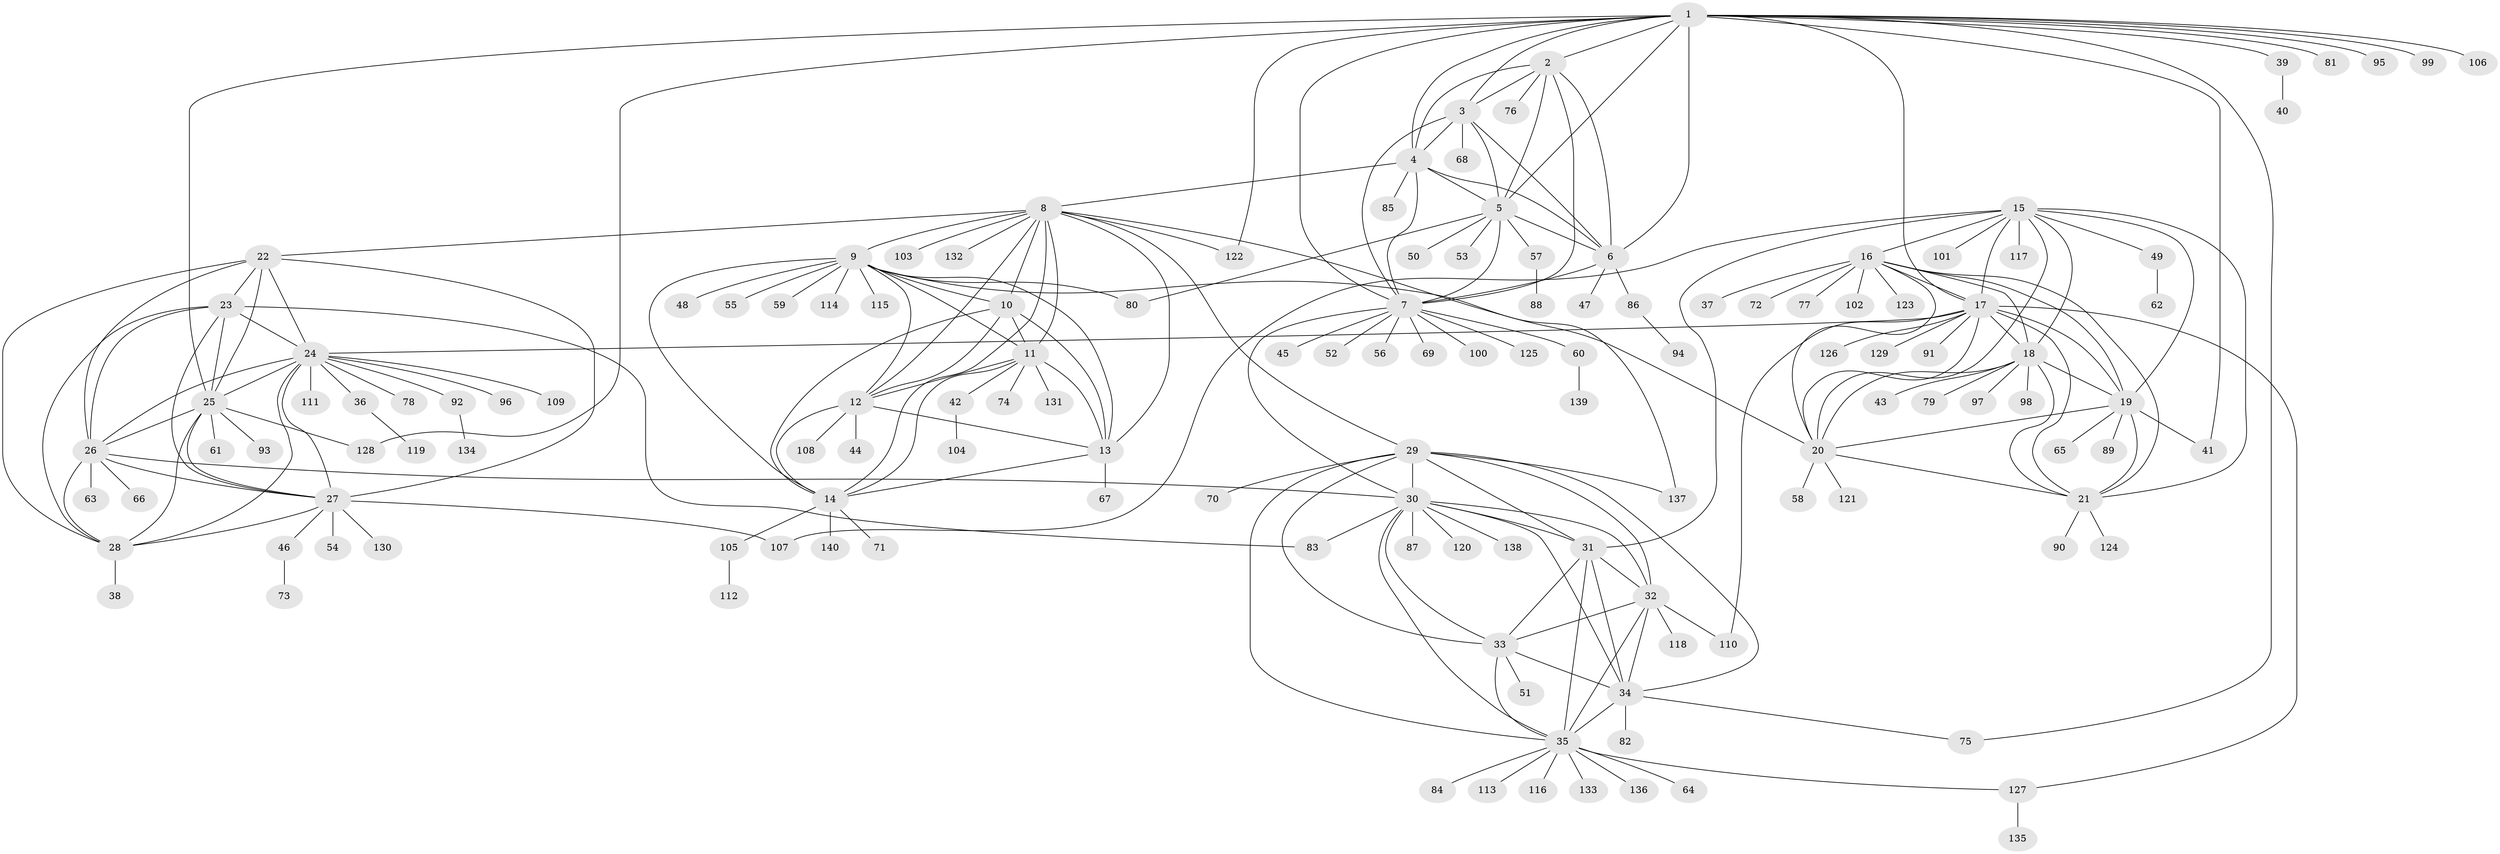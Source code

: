 // Generated by graph-tools (version 1.1) at 2025/50/03/09/25 03:50:35]
// undirected, 140 vertices, 230 edges
graph export_dot {
graph [start="1"]
  node [color=gray90,style=filled];
  1;
  2;
  3;
  4;
  5;
  6;
  7;
  8;
  9;
  10;
  11;
  12;
  13;
  14;
  15;
  16;
  17;
  18;
  19;
  20;
  21;
  22;
  23;
  24;
  25;
  26;
  27;
  28;
  29;
  30;
  31;
  32;
  33;
  34;
  35;
  36;
  37;
  38;
  39;
  40;
  41;
  42;
  43;
  44;
  45;
  46;
  47;
  48;
  49;
  50;
  51;
  52;
  53;
  54;
  55;
  56;
  57;
  58;
  59;
  60;
  61;
  62;
  63;
  64;
  65;
  66;
  67;
  68;
  69;
  70;
  71;
  72;
  73;
  74;
  75;
  76;
  77;
  78;
  79;
  80;
  81;
  82;
  83;
  84;
  85;
  86;
  87;
  88;
  89;
  90;
  91;
  92;
  93;
  94;
  95;
  96;
  97;
  98;
  99;
  100;
  101;
  102;
  103;
  104;
  105;
  106;
  107;
  108;
  109;
  110;
  111;
  112;
  113;
  114;
  115;
  116;
  117;
  118;
  119;
  120;
  121;
  122;
  123;
  124;
  125;
  126;
  127;
  128;
  129;
  130;
  131;
  132;
  133;
  134;
  135;
  136;
  137;
  138;
  139;
  140;
  1 -- 2;
  1 -- 3;
  1 -- 4;
  1 -- 5;
  1 -- 6;
  1 -- 7;
  1 -- 17;
  1 -- 25;
  1 -- 39;
  1 -- 41;
  1 -- 75;
  1 -- 81;
  1 -- 95;
  1 -- 99;
  1 -- 106;
  1 -- 122;
  1 -- 128;
  2 -- 3;
  2 -- 4;
  2 -- 5;
  2 -- 6;
  2 -- 7;
  2 -- 76;
  3 -- 4;
  3 -- 5;
  3 -- 6;
  3 -- 7;
  3 -- 68;
  4 -- 5;
  4 -- 6;
  4 -- 7;
  4 -- 8;
  4 -- 85;
  5 -- 6;
  5 -- 7;
  5 -- 50;
  5 -- 53;
  5 -- 57;
  5 -- 80;
  6 -- 7;
  6 -- 47;
  6 -- 86;
  7 -- 30;
  7 -- 45;
  7 -- 52;
  7 -- 56;
  7 -- 60;
  7 -- 69;
  7 -- 100;
  7 -- 125;
  8 -- 9;
  8 -- 10;
  8 -- 11;
  8 -- 12;
  8 -- 13;
  8 -- 14;
  8 -- 22;
  8 -- 29;
  8 -- 103;
  8 -- 122;
  8 -- 132;
  8 -- 137;
  9 -- 10;
  9 -- 11;
  9 -- 12;
  9 -- 13;
  9 -- 14;
  9 -- 20;
  9 -- 48;
  9 -- 55;
  9 -- 59;
  9 -- 80;
  9 -- 114;
  9 -- 115;
  10 -- 11;
  10 -- 12;
  10 -- 13;
  10 -- 14;
  11 -- 12;
  11 -- 13;
  11 -- 14;
  11 -- 42;
  11 -- 74;
  11 -- 131;
  12 -- 13;
  12 -- 14;
  12 -- 44;
  12 -- 108;
  13 -- 14;
  13 -- 67;
  14 -- 71;
  14 -- 105;
  14 -- 140;
  15 -- 16;
  15 -- 17;
  15 -- 18;
  15 -- 19;
  15 -- 20;
  15 -- 21;
  15 -- 31;
  15 -- 49;
  15 -- 101;
  15 -- 107;
  15 -- 117;
  16 -- 17;
  16 -- 18;
  16 -- 19;
  16 -- 20;
  16 -- 21;
  16 -- 37;
  16 -- 72;
  16 -- 77;
  16 -- 102;
  16 -- 123;
  17 -- 18;
  17 -- 19;
  17 -- 20;
  17 -- 21;
  17 -- 24;
  17 -- 91;
  17 -- 110;
  17 -- 126;
  17 -- 127;
  17 -- 129;
  18 -- 19;
  18 -- 20;
  18 -- 21;
  18 -- 43;
  18 -- 79;
  18 -- 97;
  18 -- 98;
  19 -- 20;
  19 -- 21;
  19 -- 41;
  19 -- 65;
  19 -- 89;
  20 -- 21;
  20 -- 58;
  20 -- 121;
  21 -- 90;
  21 -- 124;
  22 -- 23;
  22 -- 24;
  22 -- 25;
  22 -- 26;
  22 -- 27;
  22 -- 28;
  23 -- 24;
  23 -- 25;
  23 -- 26;
  23 -- 27;
  23 -- 28;
  23 -- 83;
  24 -- 25;
  24 -- 26;
  24 -- 27;
  24 -- 28;
  24 -- 36;
  24 -- 78;
  24 -- 92;
  24 -- 96;
  24 -- 109;
  24 -- 111;
  25 -- 26;
  25 -- 27;
  25 -- 28;
  25 -- 61;
  25 -- 93;
  25 -- 128;
  26 -- 27;
  26 -- 28;
  26 -- 30;
  26 -- 63;
  26 -- 66;
  27 -- 28;
  27 -- 46;
  27 -- 54;
  27 -- 107;
  27 -- 130;
  28 -- 38;
  29 -- 30;
  29 -- 31;
  29 -- 32;
  29 -- 33;
  29 -- 34;
  29 -- 35;
  29 -- 70;
  29 -- 137;
  30 -- 31;
  30 -- 32;
  30 -- 33;
  30 -- 34;
  30 -- 35;
  30 -- 83;
  30 -- 87;
  30 -- 120;
  30 -- 138;
  31 -- 32;
  31 -- 33;
  31 -- 34;
  31 -- 35;
  32 -- 33;
  32 -- 34;
  32 -- 35;
  32 -- 110;
  32 -- 118;
  33 -- 34;
  33 -- 35;
  33 -- 51;
  34 -- 35;
  34 -- 75;
  34 -- 82;
  35 -- 64;
  35 -- 84;
  35 -- 113;
  35 -- 116;
  35 -- 127;
  35 -- 133;
  35 -- 136;
  36 -- 119;
  39 -- 40;
  42 -- 104;
  46 -- 73;
  49 -- 62;
  57 -- 88;
  60 -- 139;
  86 -- 94;
  92 -- 134;
  105 -- 112;
  127 -- 135;
}
